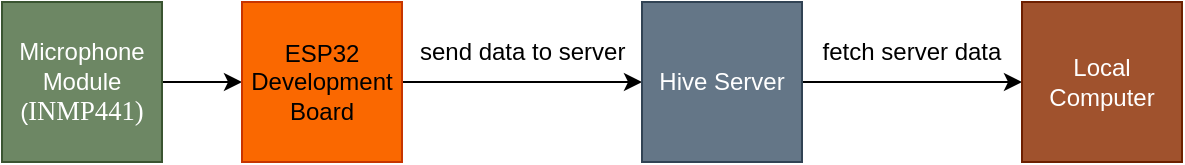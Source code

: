 <mxfile version="24.7.17">
  <diagram name="Page-1" id="gIyjtSYk0tEW-LxcqKAF">
    <mxGraphModel dx="936" dy="582" grid="1" gridSize="10" guides="1" tooltips="1" connect="1" arrows="1" fold="1" page="1" pageScale="1" pageWidth="850" pageHeight="1100" math="0" shadow="0">
      <root>
        <mxCell id="0" />
        <mxCell id="1" parent="0" />
        <mxCell id="FFk3PpFttwuM8VdrA1RC-7" value="" style="edgeStyle=orthogonalEdgeStyle;rounded=0;orthogonalLoop=1;jettySize=auto;html=1;" edge="1" parent="1" source="FFk3PpFttwuM8VdrA1RC-1" target="FFk3PpFttwuM8VdrA1RC-3">
          <mxGeometry relative="1" as="geometry" />
        </mxCell>
        <mxCell id="FFk3PpFttwuM8VdrA1RC-1" value="Microphone Module&lt;div&gt;(&lt;span style=&quot;background-color: transparent; font-family: &amp;quot;Times New Roman&amp;quot;, serif; font-size: 10pt; white-space-collapse: preserve;&quot;&gt;INMP441)&lt;/span&gt;&lt;/div&gt;" style="whiteSpace=wrap;html=1;aspect=fixed;fillColor=#6d8764;fontColor=#ffffff;strokeColor=#3A5431;" vertex="1" parent="1">
          <mxGeometry x="120" y="190" width="80" height="80" as="geometry" />
        </mxCell>
        <mxCell id="FFk3PpFttwuM8VdrA1RC-8" style="edgeStyle=orthogonalEdgeStyle;rounded=0;orthogonalLoop=1;jettySize=auto;html=1;exitX=1;exitY=0.5;exitDx=0;exitDy=0;entryX=0;entryY=0.5;entryDx=0;entryDy=0;" edge="1" parent="1" source="FFk3PpFttwuM8VdrA1RC-3" target="FFk3PpFttwuM8VdrA1RC-4">
          <mxGeometry relative="1" as="geometry" />
        </mxCell>
        <mxCell id="FFk3PpFttwuM8VdrA1RC-3" value="ESP32 Development Board" style="whiteSpace=wrap;html=1;aspect=fixed;fillColor=#fa6800;fontColor=#000000;strokeColor=#C73500;" vertex="1" parent="1">
          <mxGeometry x="240" y="190" width="80" height="80" as="geometry" />
        </mxCell>
        <mxCell id="FFk3PpFttwuM8VdrA1RC-9" style="edgeStyle=orthogonalEdgeStyle;rounded=0;orthogonalLoop=1;jettySize=auto;html=1;exitX=1;exitY=0.5;exitDx=0;exitDy=0;entryX=0;entryY=0.5;entryDx=0;entryDy=0;" edge="1" parent="1" source="FFk3PpFttwuM8VdrA1RC-4" target="FFk3PpFttwuM8VdrA1RC-6">
          <mxGeometry relative="1" as="geometry" />
        </mxCell>
        <mxCell id="FFk3PpFttwuM8VdrA1RC-4" value="Hive Server" style="whiteSpace=wrap;html=1;aspect=fixed;fillColor=#647687;fontColor=#ffffff;strokeColor=#314354;" vertex="1" parent="1">
          <mxGeometry x="440" y="190" width="80" height="80" as="geometry" />
        </mxCell>
        <mxCell id="FFk3PpFttwuM8VdrA1RC-6" value="Local Computer" style="whiteSpace=wrap;html=1;aspect=fixed;fillColor=#a0522d;fontColor=#ffffff;strokeColor=#6D1F00;" vertex="1" parent="1">
          <mxGeometry x="630" y="190" width="80" height="80" as="geometry" />
        </mxCell>
        <mxCell id="FFk3PpFttwuM8VdrA1RC-10" value="fetch server data" style="rounded=0;whiteSpace=wrap;html=1;fillColor=none;strokeColor=none;" vertex="1" parent="1">
          <mxGeometry x="510" y="200" width="130" height="30" as="geometry" />
        </mxCell>
        <mxCell id="FFk3PpFttwuM8VdrA1RC-11" value="send data to server&amp;nbsp;" style="rounded=0;whiteSpace=wrap;html=1;fillColor=none;strokeColor=none;" vertex="1" parent="1">
          <mxGeometry x="317" y="200" width="130" height="30" as="geometry" />
        </mxCell>
      </root>
    </mxGraphModel>
  </diagram>
</mxfile>
